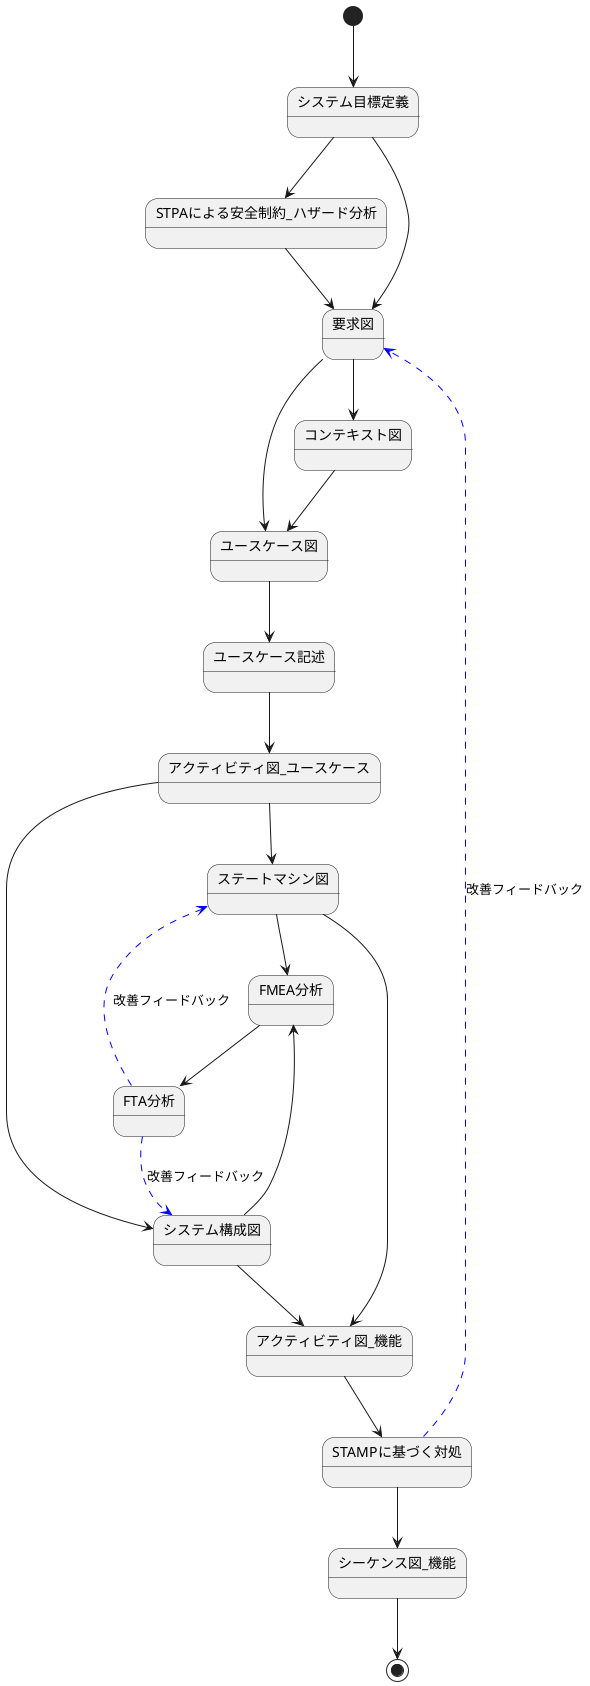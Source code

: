 @startuml

[*] --> システム目標定義
システム目標定義 --> STPAによる安全制約_ハザード分析
STPAによる安全制約_ハザード分析 --> 要求図
システム目標定義 --> 要求図
要求図 --> ユースケース図
要求図 --> コンテキスト図
コンテキスト図 --> ユースケース図
ユースケース図 --> ユースケース記述
ユースケース記述 --> アクティビティ図_ユースケース
アクティビティ図_ユースケース --> ステートマシン図
アクティビティ図_ユースケース --> システム構成図

' ↓ここを修正
システム構成図 --> FMEA分析
ステートマシン図 --> FMEA分析
FMEA分析 --> FTA分析

' ↑ここまでが構成・挙動に基づく分析フェーズ

' FTAの結果から改善を戻すなら破線などで戻すと丁寧
FTA分析 -[#blue,dashed]-> システム構成図 : 改善フィードバック
FTA分析 -[#blue,dashed]-> ステートマシン図 : 改善フィードバック

ステートマシン図 --> アクティビティ図_機能
システム構成図 --> アクティビティ図_機能
アクティビティ図_機能 --> STAMPに基づく対処
STAMPに基づく対処 -[#blue,dashed]-> 要求図 : 改善フィードバック
STAMPに基づく対処 --> シーケンス図_機能
シーケンス図_機能 --> [*]

@enduml
